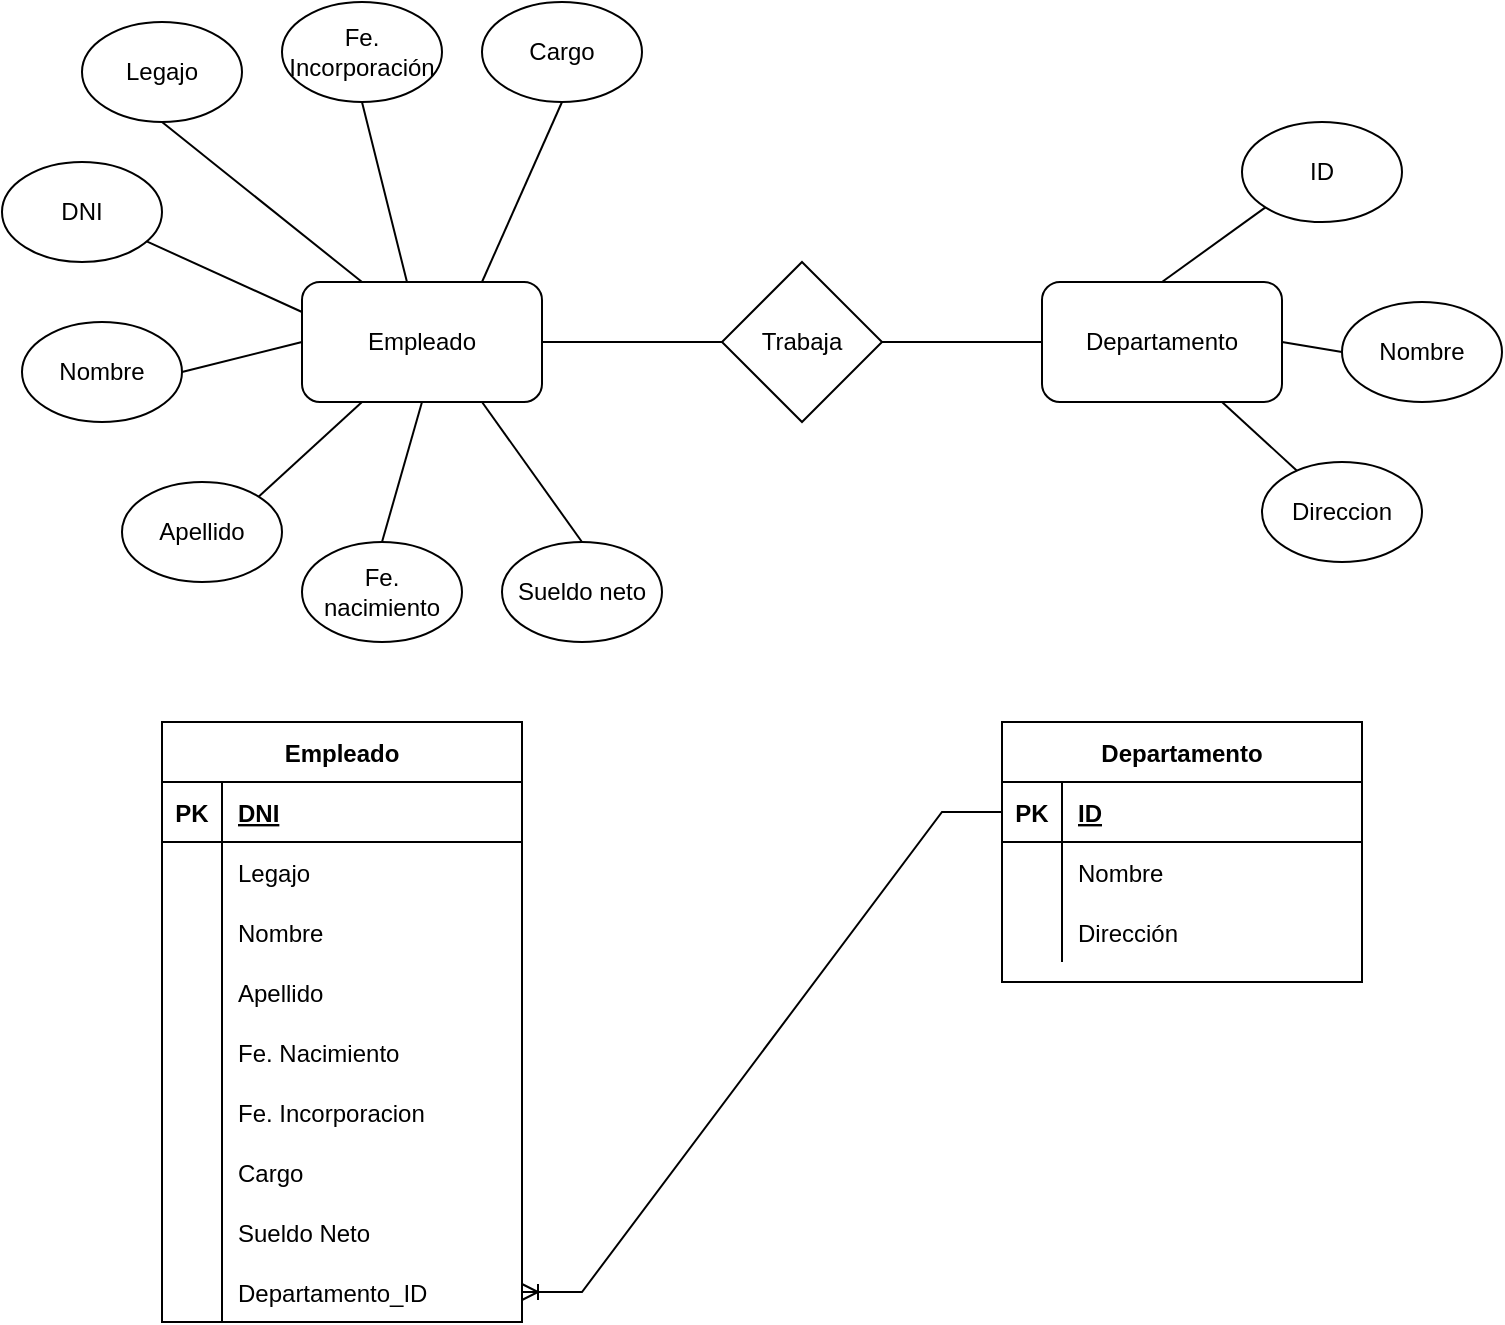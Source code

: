 <mxfile version="20.2.2" type="device"><diagram id="BmdZu1KrNnkrNesajMKM" name="Página-1"><mxGraphModel dx="1186" dy="530" grid="1" gridSize="10" guides="1" tooltips="1" connect="1" arrows="1" fold="1" page="1" pageScale="1" pageWidth="827" pageHeight="1169" math="0" shadow="0"><root><mxCell id="0"/><mxCell id="1" parent="0"/><mxCell id="033rlWP53_YmlGNGhYTS-1" value="Empleado" style="rounded=1;whiteSpace=wrap;html=1;" vertex="1" parent="1"><mxGeometry x="190" y="260" width="120" height="60" as="geometry"/></mxCell><mxCell id="033rlWP53_YmlGNGhYTS-2" value="Departamento" style="rounded=1;whiteSpace=wrap;html=1;" vertex="1" parent="1"><mxGeometry x="560" y="260" width="120" height="60" as="geometry"/></mxCell><mxCell id="033rlWP53_YmlGNGhYTS-3" value="Legajo" style="ellipse;whiteSpace=wrap;html=1;" vertex="1" parent="1"><mxGeometry x="80" y="130" width="80" height="50" as="geometry"/></mxCell><mxCell id="033rlWP53_YmlGNGhYTS-4" value="DNI" style="ellipse;whiteSpace=wrap;html=1;" vertex="1" parent="1"><mxGeometry x="40" y="200" width="80" height="50" as="geometry"/></mxCell><mxCell id="033rlWP53_YmlGNGhYTS-5" value="Nombre" style="ellipse;whiteSpace=wrap;html=1;" vertex="1" parent="1"><mxGeometry x="50" y="280" width="80" height="50" as="geometry"/></mxCell><mxCell id="033rlWP53_YmlGNGhYTS-6" value="Sueldo neto" style="ellipse;whiteSpace=wrap;html=1;" vertex="1" parent="1"><mxGeometry x="290" y="390" width="80" height="50" as="geometry"/></mxCell><mxCell id="033rlWP53_YmlGNGhYTS-7" value="Nombre" style="ellipse;whiteSpace=wrap;html=1;" vertex="1" parent="1"><mxGeometry x="710" y="270" width="80" height="50" as="geometry"/></mxCell><mxCell id="033rlWP53_YmlGNGhYTS-8" value="Apellido" style="ellipse;whiteSpace=wrap;html=1;" vertex="1" parent="1"><mxGeometry x="100" y="360" width="80" height="50" as="geometry"/></mxCell><mxCell id="033rlWP53_YmlGNGhYTS-9" value="Fe. nacimiento" style="ellipse;whiteSpace=wrap;html=1;" vertex="1" parent="1"><mxGeometry x="190" y="390" width="80" height="50" as="geometry"/></mxCell><mxCell id="033rlWP53_YmlGNGhYTS-10" value="Fe. Incorporación" style="ellipse;whiteSpace=wrap;html=1;" vertex="1" parent="1"><mxGeometry x="180" y="120" width="80" height="50" as="geometry"/></mxCell><mxCell id="033rlWP53_YmlGNGhYTS-11" value="ID" style="ellipse;whiteSpace=wrap;html=1;" vertex="1" parent="1"><mxGeometry x="660" y="180" width="80" height="50" as="geometry"/></mxCell><mxCell id="033rlWP53_YmlGNGhYTS-12" value="Cargo" style="ellipse;whiteSpace=wrap;html=1;" vertex="1" parent="1"><mxGeometry x="280" y="120" width="80" height="50" as="geometry"/></mxCell><mxCell id="033rlWP53_YmlGNGhYTS-13" value="Direccion" style="ellipse;whiteSpace=wrap;html=1;" vertex="1" parent="1"><mxGeometry x="670" y="350" width="80" height="50" as="geometry"/></mxCell><mxCell id="033rlWP53_YmlGNGhYTS-15" value="" style="endArrow=none;html=1;rounded=0;entryX=0.5;entryY=1;entryDx=0;entryDy=0;exitX=0.75;exitY=0;exitDx=0;exitDy=0;" edge="1" parent="1" source="033rlWP53_YmlGNGhYTS-1" target="033rlWP53_YmlGNGhYTS-12"><mxGeometry width="50" height="50" relative="1" as="geometry"><mxPoint x="390" y="340" as="sourcePoint"/><mxPoint x="440" y="290" as="targetPoint"/></mxGeometry></mxCell><mxCell id="033rlWP53_YmlGNGhYTS-17" value="" style="endArrow=none;html=1;rounded=0;entryX=0.5;entryY=1;entryDx=0;entryDy=0;" edge="1" parent="1" source="033rlWP53_YmlGNGhYTS-1" target="033rlWP53_YmlGNGhYTS-10"><mxGeometry width="50" height="50" relative="1" as="geometry"><mxPoint x="390" y="340" as="sourcePoint"/><mxPoint x="440" y="290" as="targetPoint"/></mxGeometry></mxCell><mxCell id="033rlWP53_YmlGNGhYTS-18" value="" style="endArrow=none;html=1;rounded=0;entryX=0.5;entryY=1;entryDx=0;entryDy=0;exitX=0.25;exitY=0;exitDx=0;exitDy=0;" edge="1" parent="1" source="033rlWP53_YmlGNGhYTS-1" target="033rlWP53_YmlGNGhYTS-3"><mxGeometry width="50" height="50" relative="1" as="geometry"><mxPoint x="390" y="340" as="sourcePoint"/><mxPoint x="440" y="290" as="targetPoint"/></mxGeometry></mxCell><mxCell id="033rlWP53_YmlGNGhYTS-19" value="" style="endArrow=none;html=1;rounded=1;exitX=0;exitY=0.25;exitDx=0;exitDy=0;strokeColor=none;" edge="1" parent="1" source="033rlWP53_YmlGNGhYTS-1" target="033rlWP53_YmlGNGhYTS-4"><mxGeometry width="50" height="50" relative="1" as="geometry"><mxPoint x="390" y="340" as="sourcePoint"/><mxPoint x="440" y="290" as="targetPoint"/></mxGeometry></mxCell><mxCell id="033rlWP53_YmlGNGhYTS-21" value="" style="endArrow=none;html=1;rounded=0;strokeColor=default;exitX=0;exitY=0.25;exitDx=0;exitDy=0;" edge="1" parent="1" source="033rlWP53_YmlGNGhYTS-1" target="033rlWP53_YmlGNGhYTS-4"><mxGeometry width="50" height="50" relative="1" as="geometry"><mxPoint x="390" y="340" as="sourcePoint"/><mxPoint x="440" y="290" as="targetPoint"/></mxGeometry></mxCell><mxCell id="033rlWP53_YmlGNGhYTS-22" value="" style="endArrow=none;html=1;rounded=0;strokeColor=default;entryX=1;entryY=0.5;entryDx=0;entryDy=0;" edge="1" parent="1" target="033rlWP53_YmlGNGhYTS-5"><mxGeometry width="50" height="50" relative="1" as="geometry"><mxPoint x="190" y="290" as="sourcePoint"/><mxPoint x="140" y="310" as="targetPoint"/></mxGeometry></mxCell><mxCell id="033rlWP53_YmlGNGhYTS-23" value="" style="endArrow=none;html=1;rounded=0;strokeColor=default;exitX=0.25;exitY=1;exitDx=0;exitDy=0;entryX=1;entryY=0;entryDx=0;entryDy=0;" edge="1" parent="1" source="033rlWP53_YmlGNGhYTS-1" target="033rlWP53_YmlGNGhYTS-8"><mxGeometry width="50" height="50" relative="1" as="geometry"><mxPoint x="210" y="295" as="sourcePoint"/><mxPoint x="132.349" y="259.704" as="targetPoint"/></mxGeometry></mxCell><mxCell id="033rlWP53_YmlGNGhYTS-24" value="" style="endArrow=none;html=1;rounded=0;strokeColor=default;exitX=0.5;exitY=0;exitDx=0;exitDy=0;entryX=0.5;entryY=1;entryDx=0;entryDy=0;" edge="1" parent="1" source="033rlWP53_YmlGNGhYTS-9" target="033rlWP53_YmlGNGhYTS-1"><mxGeometry width="50" height="50" relative="1" as="geometry"><mxPoint x="220" y="305" as="sourcePoint"/><mxPoint x="142.349" y="269.704" as="targetPoint"/></mxGeometry></mxCell><mxCell id="033rlWP53_YmlGNGhYTS-25" value="" style="endArrow=none;html=1;rounded=0;strokeColor=default;exitX=0.5;exitY=0;exitDx=0;exitDy=0;entryX=0.75;entryY=1;entryDx=0;entryDy=0;" edge="1" parent="1" source="033rlWP53_YmlGNGhYTS-6" target="033rlWP53_YmlGNGhYTS-1"><mxGeometry width="50" height="50" relative="1" as="geometry"><mxPoint x="230" y="315" as="sourcePoint"/><mxPoint x="152.349" y="279.704" as="targetPoint"/></mxGeometry></mxCell><mxCell id="033rlWP53_YmlGNGhYTS-26" value="" style="endArrow=none;html=1;rounded=0;strokeColor=default;entryX=0.75;entryY=1;entryDx=0;entryDy=0;" edge="1" parent="1" source="033rlWP53_YmlGNGhYTS-13" target="033rlWP53_YmlGNGhYTS-2"><mxGeometry width="50" height="50" relative="1" as="geometry"><mxPoint x="340" y="400" as="sourcePoint"/><mxPoint x="290" y="330" as="targetPoint"/></mxGeometry></mxCell><mxCell id="033rlWP53_YmlGNGhYTS-27" value="" style="endArrow=none;html=1;rounded=0;strokeColor=default;exitX=0;exitY=0.5;exitDx=0;exitDy=0;entryX=1;entryY=0.5;entryDx=0;entryDy=0;" edge="1" parent="1" source="033rlWP53_YmlGNGhYTS-7" target="033rlWP53_YmlGNGhYTS-2"><mxGeometry width="50" height="50" relative="1" as="geometry"><mxPoint x="350" y="410" as="sourcePoint"/><mxPoint x="300" y="340" as="targetPoint"/></mxGeometry></mxCell><mxCell id="033rlWP53_YmlGNGhYTS-28" value="" style="endArrow=none;html=1;rounded=0;strokeColor=default;exitX=0.5;exitY=0;exitDx=0;exitDy=0;entryX=0;entryY=1;entryDx=0;entryDy=0;" edge="1" parent="1" source="033rlWP53_YmlGNGhYTS-2" target="033rlWP53_YmlGNGhYTS-11"><mxGeometry width="50" height="50" relative="1" as="geometry"><mxPoint x="360" y="420" as="sourcePoint"/><mxPoint x="310" y="350" as="targetPoint"/></mxGeometry></mxCell><mxCell id="033rlWP53_YmlGNGhYTS-29" value="Trabaja" style="rhombus;whiteSpace=wrap;html=1;" vertex="1" parent="1"><mxGeometry x="400" y="250" width="80" height="80" as="geometry"/></mxCell><mxCell id="033rlWP53_YmlGNGhYTS-30" value="" style="endArrow=none;html=1;rounded=0;strokeColor=default;exitX=1;exitY=0.5;exitDx=0;exitDy=0;entryX=0;entryY=0.5;entryDx=0;entryDy=0;" edge="1" parent="1" source="033rlWP53_YmlGNGhYTS-1" target="033rlWP53_YmlGNGhYTS-29"><mxGeometry width="50" height="50" relative="1" as="geometry"><mxPoint x="390" y="310" as="sourcePoint"/><mxPoint x="440" y="260" as="targetPoint"/></mxGeometry></mxCell><mxCell id="033rlWP53_YmlGNGhYTS-31" value="" style="endArrow=none;html=1;rounded=0;strokeColor=default;entryX=0;entryY=0.5;entryDx=0;entryDy=0;" edge="1" parent="1" source="033rlWP53_YmlGNGhYTS-29" target="033rlWP53_YmlGNGhYTS-2"><mxGeometry width="50" height="50" relative="1" as="geometry"><mxPoint x="490" y="310" as="sourcePoint"/><mxPoint x="530" y="330" as="targetPoint"/></mxGeometry></mxCell><mxCell id="033rlWP53_YmlGNGhYTS-36" value="Empleado" style="shape=table;startSize=30;container=1;collapsible=1;childLayout=tableLayout;fixedRows=1;rowLines=0;fontStyle=1;align=center;resizeLast=1;" vertex="1" parent="1"><mxGeometry x="120" y="480" width="180" height="300" as="geometry"><mxRectangle x="120" y="480" width="100" height="30" as="alternateBounds"/></mxGeometry></mxCell><mxCell id="033rlWP53_YmlGNGhYTS-37" value="" style="shape=tableRow;horizontal=0;startSize=0;swimlaneHead=0;swimlaneBody=0;fillColor=none;collapsible=0;dropTarget=0;points=[[0,0.5],[1,0.5]];portConstraint=eastwest;top=0;left=0;right=0;bottom=1;" vertex="1" parent="033rlWP53_YmlGNGhYTS-36"><mxGeometry y="30" width="180" height="30" as="geometry"/></mxCell><mxCell id="033rlWP53_YmlGNGhYTS-38" value="PK" style="shape=partialRectangle;connectable=0;fillColor=none;top=0;left=0;bottom=0;right=0;fontStyle=1;overflow=hidden;" vertex="1" parent="033rlWP53_YmlGNGhYTS-37"><mxGeometry width="30" height="30" as="geometry"><mxRectangle width="30" height="30" as="alternateBounds"/></mxGeometry></mxCell><mxCell id="033rlWP53_YmlGNGhYTS-39" value="DNI" style="shape=partialRectangle;connectable=0;fillColor=none;top=0;left=0;bottom=0;right=0;align=left;spacingLeft=6;fontStyle=5;overflow=hidden;" vertex="1" parent="033rlWP53_YmlGNGhYTS-37"><mxGeometry x="30" width="150" height="30" as="geometry"><mxRectangle width="150" height="30" as="alternateBounds"/></mxGeometry></mxCell><mxCell id="033rlWP53_YmlGNGhYTS-40" value="" style="shape=tableRow;horizontal=0;startSize=0;swimlaneHead=0;swimlaneBody=0;fillColor=none;collapsible=0;dropTarget=0;points=[[0,0.5],[1,0.5]];portConstraint=eastwest;top=0;left=0;right=0;bottom=0;" vertex="1" parent="033rlWP53_YmlGNGhYTS-36"><mxGeometry y="60" width="180" height="30" as="geometry"/></mxCell><mxCell id="033rlWP53_YmlGNGhYTS-41" value="" style="shape=partialRectangle;connectable=0;fillColor=none;top=0;left=0;bottom=0;right=0;editable=1;overflow=hidden;" vertex="1" parent="033rlWP53_YmlGNGhYTS-40"><mxGeometry width="30" height="30" as="geometry"><mxRectangle width="30" height="30" as="alternateBounds"/></mxGeometry></mxCell><mxCell id="033rlWP53_YmlGNGhYTS-42" value="Legajo" style="shape=partialRectangle;connectable=0;fillColor=none;top=0;left=0;bottom=0;right=0;align=left;spacingLeft=6;overflow=hidden;" vertex="1" parent="033rlWP53_YmlGNGhYTS-40"><mxGeometry x="30" width="150" height="30" as="geometry"><mxRectangle width="150" height="30" as="alternateBounds"/></mxGeometry></mxCell><mxCell id="033rlWP53_YmlGNGhYTS-43" value="" style="shape=tableRow;horizontal=0;startSize=0;swimlaneHead=0;swimlaneBody=0;fillColor=none;collapsible=0;dropTarget=0;points=[[0,0.5],[1,0.5]];portConstraint=eastwest;top=0;left=0;right=0;bottom=0;" vertex="1" parent="033rlWP53_YmlGNGhYTS-36"><mxGeometry y="90" width="180" height="30" as="geometry"/></mxCell><mxCell id="033rlWP53_YmlGNGhYTS-44" value="" style="shape=partialRectangle;connectable=0;fillColor=none;top=0;left=0;bottom=0;right=0;editable=1;overflow=hidden;" vertex="1" parent="033rlWP53_YmlGNGhYTS-43"><mxGeometry width="30" height="30" as="geometry"><mxRectangle width="30" height="30" as="alternateBounds"/></mxGeometry></mxCell><mxCell id="033rlWP53_YmlGNGhYTS-45" value="Nombre" style="shape=partialRectangle;connectable=0;fillColor=none;top=0;left=0;bottom=0;right=0;align=left;spacingLeft=6;overflow=hidden;" vertex="1" parent="033rlWP53_YmlGNGhYTS-43"><mxGeometry x="30" width="150" height="30" as="geometry"><mxRectangle width="150" height="30" as="alternateBounds"/></mxGeometry></mxCell><mxCell id="033rlWP53_YmlGNGhYTS-46" value="" style="shape=tableRow;horizontal=0;startSize=0;swimlaneHead=0;swimlaneBody=0;fillColor=none;collapsible=0;dropTarget=0;points=[[0,0.5],[1,0.5]];portConstraint=eastwest;top=0;left=0;right=0;bottom=0;" vertex="1" parent="033rlWP53_YmlGNGhYTS-36"><mxGeometry y="120" width="180" height="30" as="geometry"/></mxCell><mxCell id="033rlWP53_YmlGNGhYTS-47" value="" style="shape=partialRectangle;connectable=0;fillColor=none;top=0;left=0;bottom=0;right=0;editable=1;overflow=hidden;" vertex="1" parent="033rlWP53_YmlGNGhYTS-46"><mxGeometry width="30" height="30" as="geometry"><mxRectangle width="30" height="30" as="alternateBounds"/></mxGeometry></mxCell><mxCell id="033rlWP53_YmlGNGhYTS-48" value="Apellido" style="shape=partialRectangle;connectable=0;fillColor=none;top=0;left=0;bottom=0;right=0;align=left;spacingLeft=6;overflow=hidden;" vertex="1" parent="033rlWP53_YmlGNGhYTS-46"><mxGeometry x="30" width="150" height="30" as="geometry"><mxRectangle width="150" height="30" as="alternateBounds"/></mxGeometry></mxCell><mxCell id="033rlWP53_YmlGNGhYTS-65" style="shape=tableRow;horizontal=0;startSize=0;swimlaneHead=0;swimlaneBody=0;fillColor=none;collapsible=0;dropTarget=0;points=[[0,0.5],[1,0.5]];portConstraint=eastwest;top=0;left=0;right=0;bottom=0;" vertex="1" parent="033rlWP53_YmlGNGhYTS-36"><mxGeometry y="150" width="180" height="30" as="geometry"/></mxCell><mxCell id="033rlWP53_YmlGNGhYTS-66" style="shape=partialRectangle;connectable=0;fillColor=none;top=0;left=0;bottom=0;right=0;editable=1;overflow=hidden;" vertex="1" parent="033rlWP53_YmlGNGhYTS-65"><mxGeometry width="30" height="30" as="geometry"><mxRectangle width="30" height="30" as="alternateBounds"/></mxGeometry></mxCell><mxCell id="033rlWP53_YmlGNGhYTS-67" value="Fe. Nacimiento" style="shape=partialRectangle;connectable=0;fillColor=none;top=0;left=0;bottom=0;right=0;align=left;spacingLeft=6;overflow=hidden;" vertex="1" parent="033rlWP53_YmlGNGhYTS-65"><mxGeometry x="30" width="150" height="30" as="geometry"><mxRectangle width="150" height="30" as="alternateBounds"/></mxGeometry></mxCell><mxCell id="033rlWP53_YmlGNGhYTS-71" style="shape=tableRow;horizontal=0;startSize=0;swimlaneHead=0;swimlaneBody=0;fillColor=none;collapsible=0;dropTarget=0;points=[[0,0.5],[1,0.5]];portConstraint=eastwest;top=0;left=0;right=0;bottom=0;" vertex="1" parent="033rlWP53_YmlGNGhYTS-36"><mxGeometry y="180" width="180" height="30" as="geometry"/></mxCell><mxCell id="033rlWP53_YmlGNGhYTS-72" style="shape=partialRectangle;connectable=0;fillColor=none;top=0;left=0;bottom=0;right=0;editable=1;overflow=hidden;" vertex="1" parent="033rlWP53_YmlGNGhYTS-71"><mxGeometry width="30" height="30" as="geometry"><mxRectangle width="30" height="30" as="alternateBounds"/></mxGeometry></mxCell><mxCell id="033rlWP53_YmlGNGhYTS-73" value="Fe. Incorporacion" style="shape=partialRectangle;connectable=0;fillColor=none;top=0;left=0;bottom=0;right=0;align=left;spacingLeft=6;overflow=hidden;" vertex="1" parent="033rlWP53_YmlGNGhYTS-71"><mxGeometry x="30" width="150" height="30" as="geometry"><mxRectangle width="150" height="30" as="alternateBounds"/></mxGeometry></mxCell><mxCell id="033rlWP53_YmlGNGhYTS-74" style="shape=tableRow;horizontal=0;startSize=0;swimlaneHead=0;swimlaneBody=0;fillColor=none;collapsible=0;dropTarget=0;points=[[0,0.5],[1,0.5]];portConstraint=eastwest;top=0;left=0;right=0;bottom=0;" vertex="1" parent="033rlWP53_YmlGNGhYTS-36"><mxGeometry y="210" width="180" height="30" as="geometry"/></mxCell><mxCell id="033rlWP53_YmlGNGhYTS-75" style="shape=partialRectangle;connectable=0;fillColor=none;top=0;left=0;bottom=0;right=0;editable=1;overflow=hidden;" vertex="1" parent="033rlWP53_YmlGNGhYTS-74"><mxGeometry width="30" height="30" as="geometry"><mxRectangle width="30" height="30" as="alternateBounds"/></mxGeometry></mxCell><mxCell id="033rlWP53_YmlGNGhYTS-76" value="Cargo" style="shape=partialRectangle;connectable=0;fillColor=none;top=0;left=0;bottom=0;right=0;align=left;spacingLeft=6;overflow=hidden;" vertex="1" parent="033rlWP53_YmlGNGhYTS-74"><mxGeometry x="30" width="150" height="30" as="geometry"><mxRectangle width="150" height="30" as="alternateBounds"/></mxGeometry></mxCell><mxCell id="033rlWP53_YmlGNGhYTS-77" style="shape=tableRow;horizontal=0;startSize=0;swimlaneHead=0;swimlaneBody=0;fillColor=none;collapsible=0;dropTarget=0;points=[[0,0.5],[1,0.5]];portConstraint=eastwest;top=0;left=0;right=0;bottom=0;" vertex="1" parent="033rlWP53_YmlGNGhYTS-36"><mxGeometry y="240" width="180" height="30" as="geometry"/></mxCell><mxCell id="033rlWP53_YmlGNGhYTS-78" style="shape=partialRectangle;connectable=0;fillColor=none;top=0;left=0;bottom=0;right=0;editable=1;overflow=hidden;" vertex="1" parent="033rlWP53_YmlGNGhYTS-77"><mxGeometry width="30" height="30" as="geometry"><mxRectangle width="30" height="30" as="alternateBounds"/></mxGeometry></mxCell><mxCell id="033rlWP53_YmlGNGhYTS-79" value="Sueldo Neto" style="shape=partialRectangle;connectable=0;fillColor=none;top=0;left=0;bottom=0;right=0;align=left;spacingLeft=6;overflow=hidden;" vertex="1" parent="033rlWP53_YmlGNGhYTS-77"><mxGeometry x="30" width="150" height="30" as="geometry"><mxRectangle width="150" height="30" as="alternateBounds"/></mxGeometry></mxCell><mxCell id="033rlWP53_YmlGNGhYTS-96" style="shape=tableRow;horizontal=0;startSize=0;swimlaneHead=0;swimlaneBody=0;fillColor=none;collapsible=0;dropTarget=0;points=[[0,0.5],[1,0.5]];portConstraint=eastwest;top=0;left=0;right=0;bottom=0;" vertex="1" parent="033rlWP53_YmlGNGhYTS-36"><mxGeometry y="270" width="180" height="30" as="geometry"/></mxCell><mxCell id="033rlWP53_YmlGNGhYTS-97" style="shape=partialRectangle;connectable=0;fillColor=none;top=0;left=0;bottom=0;right=0;editable=1;overflow=hidden;" vertex="1" parent="033rlWP53_YmlGNGhYTS-96"><mxGeometry width="30" height="30" as="geometry"><mxRectangle width="30" height="30" as="alternateBounds"/></mxGeometry></mxCell><mxCell id="033rlWP53_YmlGNGhYTS-98" value="Departamento_ID" style="shape=partialRectangle;connectable=0;fillColor=none;top=0;left=0;bottom=0;right=0;align=left;spacingLeft=6;overflow=hidden;" vertex="1" parent="033rlWP53_YmlGNGhYTS-96"><mxGeometry x="30" width="150" height="30" as="geometry"><mxRectangle width="150" height="30" as="alternateBounds"/></mxGeometry></mxCell><mxCell id="033rlWP53_YmlGNGhYTS-83" value="Departamento" style="shape=table;startSize=30;container=1;collapsible=1;childLayout=tableLayout;fixedRows=1;rowLines=0;fontStyle=1;align=center;resizeLast=1;" vertex="1" parent="1"><mxGeometry x="540" y="480" width="180" height="130" as="geometry"/></mxCell><mxCell id="033rlWP53_YmlGNGhYTS-84" value="" style="shape=tableRow;horizontal=0;startSize=0;swimlaneHead=0;swimlaneBody=0;fillColor=none;collapsible=0;dropTarget=0;points=[[0,0.5],[1,0.5]];portConstraint=eastwest;top=0;left=0;right=0;bottom=1;" vertex="1" parent="033rlWP53_YmlGNGhYTS-83"><mxGeometry y="30" width="180" height="30" as="geometry"/></mxCell><mxCell id="033rlWP53_YmlGNGhYTS-85" value="PK" style="shape=partialRectangle;connectable=0;fillColor=none;top=0;left=0;bottom=0;right=0;fontStyle=1;overflow=hidden;" vertex="1" parent="033rlWP53_YmlGNGhYTS-84"><mxGeometry width="30" height="30" as="geometry"><mxRectangle width="30" height="30" as="alternateBounds"/></mxGeometry></mxCell><mxCell id="033rlWP53_YmlGNGhYTS-86" value="ID" style="shape=partialRectangle;connectable=0;fillColor=none;top=0;left=0;bottom=0;right=0;align=left;spacingLeft=6;fontStyle=5;overflow=hidden;" vertex="1" parent="033rlWP53_YmlGNGhYTS-84"><mxGeometry x="30" width="150" height="30" as="geometry"><mxRectangle width="150" height="30" as="alternateBounds"/></mxGeometry></mxCell><mxCell id="033rlWP53_YmlGNGhYTS-87" value="" style="shape=tableRow;horizontal=0;startSize=0;swimlaneHead=0;swimlaneBody=0;fillColor=none;collapsible=0;dropTarget=0;points=[[0,0.5],[1,0.5]];portConstraint=eastwest;top=0;left=0;right=0;bottom=0;" vertex="1" parent="033rlWP53_YmlGNGhYTS-83"><mxGeometry y="60" width="180" height="30" as="geometry"/></mxCell><mxCell id="033rlWP53_YmlGNGhYTS-88" value="" style="shape=partialRectangle;connectable=0;fillColor=none;top=0;left=0;bottom=0;right=0;editable=1;overflow=hidden;" vertex="1" parent="033rlWP53_YmlGNGhYTS-87"><mxGeometry width="30" height="30" as="geometry"><mxRectangle width="30" height="30" as="alternateBounds"/></mxGeometry></mxCell><mxCell id="033rlWP53_YmlGNGhYTS-89" value="Nombre" style="shape=partialRectangle;connectable=0;fillColor=none;top=0;left=0;bottom=0;right=0;align=left;spacingLeft=6;overflow=hidden;" vertex="1" parent="033rlWP53_YmlGNGhYTS-87"><mxGeometry x="30" width="150" height="30" as="geometry"><mxRectangle width="150" height="30" as="alternateBounds"/></mxGeometry></mxCell><mxCell id="033rlWP53_YmlGNGhYTS-90" value="" style="shape=tableRow;horizontal=0;startSize=0;swimlaneHead=0;swimlaneBody=0;fillColor=none;collapsible=0;dropTarget=0;points=[[0,0.5],[1,0.5]];portConstraint=eastwest;top=0;left=0;right=0;bottom=0;" vertex="1" parent="033rlWP53_YmlGNGhYTS-83"><mxGeometry y="90" width="180" height="30" as="geometry"/></mxCell><mxCell id="033rlWP53_YmlGNGhYTS-91" value="" style="shape=partialRectangle;connectable=0;fillColor=none;top=0;left=0;bottom=0;right=0;editable=1;overflow=hidden;" vertex="1" parent="033rlWP53_YmlGNGhYTS-90"><mxGeometry width="30" height="30" as="geometry"><mxRectangle width="30" height="30" as="alternateBounds"/></mxGeometry></mxCell><mxCell id="033rlWP53_YmlGNGhYTS-92" value="Dirección" style="shape=partialRectangle;connectable=0;fillColor=none;top=0;left=0;bottom=0;right=0;align=left;spacingLeft=6;overflow=hidden;" vertex="1" parent="033rlWP53_YmlGNGhYTS-90"><mxGeometry x="30" width="150" height="30" as="geometry"><mxRectangle width="150" height="30" as="alternateBounds"/></mxGeometry></mxCell><mxCell id="033rlWP53_YmlGNGhYTS-100" value="" style="edgeStyle=entityRelationEdgeStyle;fontSize=12;html=1;endArrow=ERoneToMany;rounded=0;strokeColor=default;exitX=0;exitY=0.5;exitDx=0;exitDy=0;" edge="1" parent="1" source="033rlWP53_YmlGNGhYTS-84" target="033rlWP53_YmlGNGhYTS-96"><mxGeometry width="100" height="100" relative="1" as="geometry"><mxPoint x="360" y="540" as="sourcePoint"/><mxPoint x="460" y="440" as="targetPoint"/></mxGeometry></mxCell></root></mxGraphModel></diagram></mxfile>
